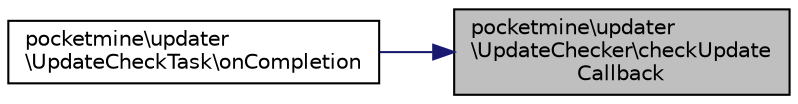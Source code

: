 digraph "pocketmine\updater\UpdateChecker\checkUpdateCallback"
{
 // INTERACTIVE_SVG=YES
 // LATEX_PDF_SIZE
  edge [fontname="Helvetica",fontsize="10",labelfontname="Helvetica",labelfontsize="10"];
  node [fontname="Helvetica",fontsize="10",shape=record];
  rankdir="RL";
  Node1 [label="pocketmine\\updater\l\\UpdateChecker\\checkUpdate\lCallback",height=0.2,width=0.4,color="black", fillcolor="grey75", style="filled", fontcolor="black",tooltip=" "];
  Node1 -> Node2 [dir="back",color="midnightblue",fontsize="10",style="solid",fontname="Helvetica"];
  Node2 [label="pocketmine\\updater\l\\UpdateCheckTask\\onCompletion",height=0.2,width=0.4,color="black", fillcolor="white", style="filled",URL="$d7/d6f/classpocketmine_1_1updater_1_1_update_check_task.html#a2287957cdb9711c4b574ce2b92d8a420",tooltip=" "];
}
